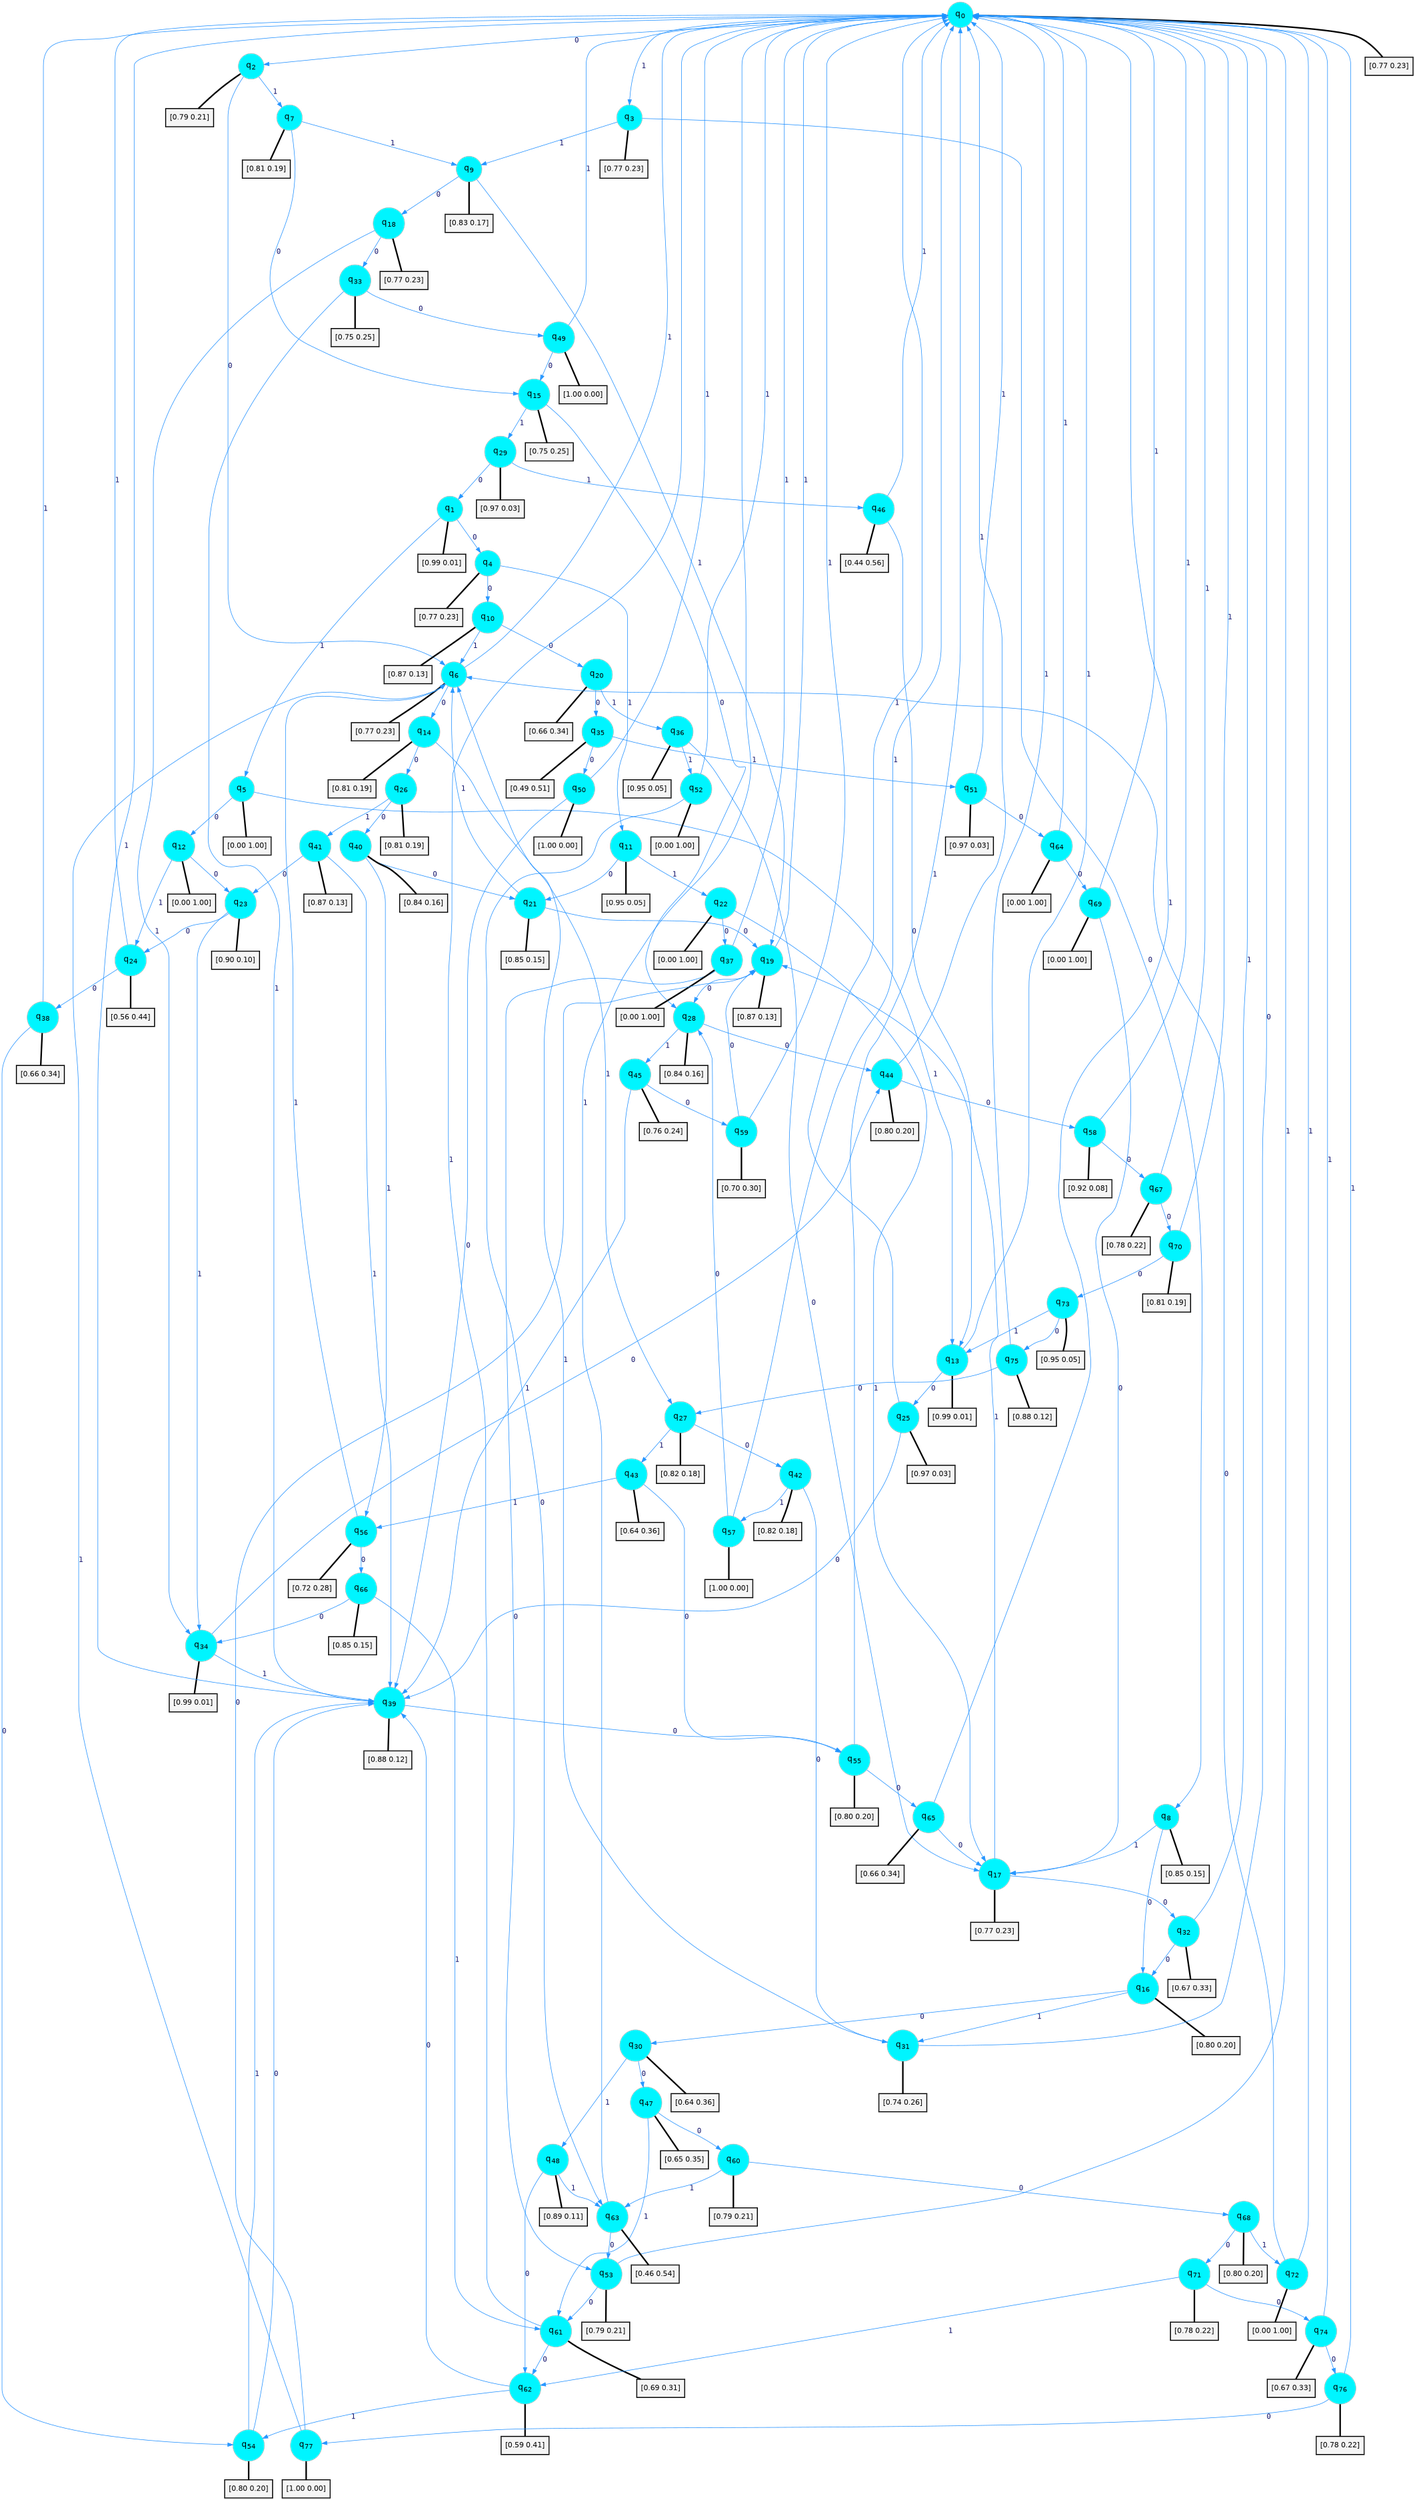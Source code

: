 digraph G {
graph [
bgcolor=transparent, dpi=300, rankdir=TD, size="40,25"];
node [
color=gray, fillcolor=turquoise1, fontcolor=black, fontname=Helvetica, fontsize=16, fontweight=bold, shape=circle, style=filled];
edge [
arrowsize=1, color=dodgerblue1, fontcolor=midnightblue, fontname=courier, fontweight=bold, penwidth=1, style=solid, weight=20];
0[label=<q<SUB>0</SUB>>];
1[label=<q<SUB>1</SUB>>];
2[label=<q<SUB>2</SUB>>];
3[label=<q<SUB>3</SUB>>];
4[label=<q<SUB>4</SUB>>];
5[label=<q<SUB>5</SUB>>];
6[label=<q<SUB>6</SUB>>];
7[label=<q<SUB>7</SUB>>];
8[label=<q<SUB>8</SUB>>];
9[label=<q<SUB>9</SUB>>];
10[label=<q<SUB>10</SUB>>];
11[label=<q<SUB>11</SUB>>];
12[label=<q<SUB>12</SUB>>];
13[label=<q<SUB>13</SUB>>];
14[label=<q<SUB>14</SUB>>];
15[label=<q<SUB>15</SUB>>];
16[label=<q<SUB>16</SUB>>];
17[label=<q<SUB>17</SUB>>];
18[label=<q<SUB>18</SUB>>];
19[label=<q<SUB>19</SUB>>];
20[label=<q<SUB>20</SUB>>];
21[label=<q<SUB>21</SUB>>];
22[label=<q<SUB>22</SUB>>];
23[label=<q<SUB>23</SUB>>];
24[label=<q<SUB>24</SUB>>];
25[label=<q<SUB>25</SUB>>];
26[label=<q<SUB>26</SUB>>];
27[label=<q<SUB>27</SUB>>];
28[label=<q<SUB>28</SUB>>];
29[label=<q<SUB>29</SUB>>];
30[label=<q<SUB>30</SUB>>];
31[label=<q<SUB>31</SUB>>];
32[label=<q<SUB>32</SUB>>];
33[label=<q<SUB>33</SUB>>];
34[label=<q<SUB>34</SUB>>];
35[label=<q<SUB>35</SUB>>];
36[label=<q<SUB>36</SUB>>];
37[label=<q<SUB>37</SUB>>];
38[label=<q<SUB>38</SUB>>];
39[label=<q<SUB>39</SUB>>];
40[label=<q<SUB>40</SUB>>];
41[label=<q<SUB>41</SUB>>];
42[label=<q<SUB>42</SUB>>];
43[label=<q<SUB>43</SUB>>];
44[label=<q<SUB>44</SUB>>];
45[label=<q<SUB>45</SUB>>];
46[label=<q<SUB>46</SUB>>];
47[label=<q<SUB>47</SUB>>];
48[label=<q<SUB>48</SUB>>];
49[label=<q<SUB>49</SUB>>];
50[label=<q<SUB>50</SUB>>];
51[label=<q<SUB>51</SUB>>];
52[label=<q<SUB>52</SUB>>];
53[label=<q<SUB>53</SUB>>];
54[label=<q<SUB>54</SUB>>];
55[label=<q<SUB>55</SUB>>];
56[label=<q<SUB>56</SUB>>];
57[label=<q<SUB>57</SUB>>];
58[label=<q<SUB>58</SUB>>];
59[label=<q<SUB>59</SUB>>];
60[label=<q<SUB>60</SUB>>];
61[label=<q<SUB>61</SUB>>];
62[label=<q<SUB>62</SUB>>];
63[label=<q<SUB>63</SUB>>];
64[label=<q<SUB>64</SUB>>];
65[label=<q<SUB>65</SUB>>];
66[label=<q<SUB>66</SUB>>];
67[label=<q<SUB>67</SUB>>];
68[label=<q<SUB>68</SUB>>];
69[label=<q<SUB>69</SUB>>];
70[label=<q<SUB>70</SUB>>];
71[label=<q<SUB>71</SUB>>];
72[label=<q<SUB>72</SUB>>];
73[label=<q<SUB>73</SUB>>];
74[label=<q<SUB>74</SUB>>];
75[label=<q<SUB>75</SUB>>];
76[label=<q<SUB>76</SUB>>];
77[label=<q<SUB>77</SUB>>];
78[label="[0.77 0.23]", shape=box,fontcolor=black, fontname=Helvetica, fontsize=14, penwidth=2, fillcolor=whitesmoke,color=black];
79[label="[0.99 0.01]", shape=box,fontcolor=black, fontname=Helvetica, fontsize=14, penwidth=2, fillcolor=whitesmoke,color=black];
80[label="[0.79 0.21]", shape=box,fontcolor=black, fontname=Helvetica, fontsize=14, penwidth=2, fillcolor=whitesmoke,color=black];
81[label="[0.77 0.23]", shape=box,fontcolor=black, fontname=Helvetica, fontsize=14, penwidth=2, fillcolor=whitesmoke,color=black];
82[label="[0.77 0.23]", shape=box,fontcolor=black, fontname=Helvetica, fontsize=14, penwidth=2, fillcolor=whitesmoke,color=black];
83[label="[0.00 1.00]", shape=box,fontcolor=black, fontname=Helvetica, fontsize=14, penwidth=2, fillcolor=whitesmoke,color=black];
84[label="[0.77 0.23]", shape=box,fontcolor=black, fontname=Helvetica, fontsize=14, penwidth=2, fillcolor=whitesmoke,color=black];
85[label="[0.81 0.19]", shape=box,fontcolor=black, fontname=Helvetica, fontsize=14, penwidth=2, fillcolor=whitesmoke,color=black];
86[label="[0.85 0.15]", shape=box,fontcolor=black, fontname=Helvetica, fontsize=14, penwidth=2, fillcolor=whitesmoke,color=black];
87[label="[0.83 0.17]", shape=box,fontcolor=black, fontname=Helvetica, fontsize=14, penwidth=2, fillcolor=whitesmoke,color=black];
88[label="[0.87 0.13]", shape=box,fontcolor=black, fontname=Helvetica, fontsize=14, penwidth=2, fillcolor=whitesmoke,color=black];
89[label="[0.95 0.05]", shape=box,fontcolor=black, fontname=Helvetica, fontsize=14, penwidth=2, fillcolor=whitesmoke,color=black];
90[label="[0.00 1.00]", shape=box,fontcolor=black, fontname=Helvetica, fontsize=14, penwidth=2, fillcolor=whitesmoke,color=black];
91[label="[0.99 0.01]", shape=box,fontcolor=black, fontname=Helvetica, fontsize=14, penwidth=2, fillcolor=whitesmoke,color=black];
92[label="[0.81 0.19]", shape=box,fontcolor=black, fontname=Helvetica, fontsize=14, penwidth=2, fillcolor=whitesmoke,color=black];
93[label="[0.75 0.25]", shape=box,fontcolor=black, fontname=Helvetica, fontsize=14, penwidth=2, fillcolor=whitesmoke,color=black];
94[label="[0.80 0.20]", shape=box,fontcolor=black, fontname=Helvetica, fontsize=14, penwidth=2, fillcolor=whitesmoke,color=black];
95[label="[0.77 0.23]", shape=box,fontcolor=black, fontname=Helvetica, fontsize=14, penwidth=2, fillcolor=whitesmoke,color=black];
96[label="[0.77 0.23]", shape=box,fontcolor=black, fontname=Helvetica, fontsize=14, penwidth=2, fillcolor=whitesmoke,color=black];
97[label="[0.87 0.13]", shape=box,fontcolor=black, fontname=Helvetica, fontsize=14, penwidth=2, fillcolor=whitesmoke,color=black];
98[label="[0.66 0.34]", shape=box,fontcolor=black, fontname=Helvetica, fontsize=14, penwidth=2, fillcolor=whitesmoke,color=black];
99[label="[0.85 0.15]", shape=box,fontcolor=black, fontname=Helvetica, fontsize=14, penwidth=2, fillcolor=whitesmoke,color=black];
100[label="[0.00 1.00]", shape=box,fontcolor=black, fontname=Helvetica, fontsize=14, penwidth=2, fillcolor=whitesmoke,color=black];
101[label="[0.90 0.10]", shape=box,fontcolor=black, fontname=Helvetica, fontsize=14, penwidth=2, fillcolor=whitesmoke,color=black];
102[label="[0.56 0.44]", shape=box,fontcolor=black, fontname=Helvetica, fontsize=14, penwidth=2, fillcolor=whitesmoke,color=black];
103[label="[0.97 0.03]", shape=box,fontcolor=black, fontname=Helvetica, fontsize=14, penwidth=2, fillcolor=whitesmoke,color=black];
104[label="[0.81 0.19]", shape=box,fontcolor=black, fontname=Helvetica, fontsize=14, penwidth=2, fillcolor=whitesmoke,color=black];
105[label="[0.82 0.18]", shape=box,fontcolor=black, fontname=Helvetica, fontsize=14, penwidth=2, fillcolor=whitesmoke,color=black];
106[label="[0.84 0.16]", shape=box,fontcolor=black, fontname=Helvetica, fontsize=14, penwidth=2, fillcolor=whitesmoke,color=black];
107[label="[0.97 0.03]", shape=box,fontcolor=black, fontname=Helvetica, fontsize=14, penwidth=2, fillcolor=whitesmoke,color=black];
108[label="[0.64 0.36]", shape=box,fontcolor=black, fontname=Helvetica, fontsize=14, penwidth=2, fillcolor=whitesmoke,color=black];
109[label="[0.74 0.26]", shape=box,fontcolor=black, fontname=Helvetica, fontsize=14, penwidth=2, fillcolor=whitesmoke,color=black];
110[label="[0.67 0.33]", shape=box,fontcolor=black, fontname=Helvetica, fontsize=14, penwidth=2, fillcolor=whitesmoke,color=black];
111[label="[0.75 0.25]", shape=box,fontcolor=black, fontname=Helvetica, fontsize=14, penwidth=2, fillcolor=whitesmoke,color=black];
112[label="[0.99 0.01]", shape=box,fontcolor=black, fontname=Helvetica, fontsize=14, penwidth=2, fillcolor=whitesmoke,color=black];
113[label="[0.49 0.51]", shape=box,fontcolor=black, fontname=Helvetica, fontsize=14, penwidth=2, fillcolor=whitesmoke,color=black];
114[label="[0.95 0.05]", shape=box,fontcolor=black, fontname=Helvetica, fontsize=14, penwidth=2, fillcolor=whitesmoke,color=black];
115[label="[0.00 1.00]", shape=box,fontcolor=black, fontname=Helvetica, fontsize=14, penwidth=2, fillcolor=whitesmoke,color=black];
116[label="[0.66 0.34]", shape=box,fontcolor=black, fontname=Helvetica, fontsize=14, penwidth=2, fillcolor=whitesmoke,color=black];
117[label="[0.88 0.12]", shape=box,fontcolor=black, fontname=Helvetica, fontsize=14, penwidth=2, fillcolor=whitesmoke,color=black];
118[label="[0.84 0.16]", shape=box,fontcolor=black, fontname=Helvetica, fontsize=14, penwidth=2, fillcolor=whitesmoke,color=black];
119[label="[0.87 0.13]", shape=box,fontcolor=black, fontname=Helvetica, fontsize=14, penwidth=2, fillcolor=whitesmoke,color=black];
120[label="[0.82 0.18]", shape=box,fontcolor=black, fontname=Helvetica, fontsize=14, penwidth=2, fillcolor=whitesmoke,color=black];
121[label="[0.64 0.36]", shape=box,fontcolor=black, fontname=Helvetica, fontsize=14, penwidth=2, fillcolor=whitesmoke,color=black];
122[label="[0.80 0.20]", shape=box,fontcolor=black, fontname=Helvetica, fontsize=14, penwidth=2, fillcolor=whitesmoke,color=black];
123[label="[0.76 0.24]", shape=box,fontcolor=black, fontname=Helvetica, fontsize=14, penwidth=2, fillcolor=whitesmoke,color=black];
124[label="[0.44 0.56]", shape=box,fontcolor=black, fontname=Helvetica, fontsize=14, penwidth=2, fillcolor=whitesmoke,color=black];
125[label="[0.65 0.35]", shape=box,fontcolor=black, fontname=Helvetica, fontsize=14, penwidth=2, fillcolor=whitesmoke,color=black];
126[label="[0.89 0.11]", shape=box,fontcolor=black, fontname=Helvetica, fontsize=14, penwidth=2, fillcolor=whitesmoke,color=black];
127[label="[1.00 0.00]", shape=box,fontcolor=black, fontname=Helvetica, fontsize=14, penwidth=2, fillcolor=whitesmoke,color=black];
128[label="[1.00 0.00]", shape=box,fontcolor=black, fontname=Helvetica, fontsize=14, penwidth=2, fillcolor=whitesmoke,color=black];
129[label="[0.97 0.03]", shape=box,fontcolor=black, fontname=Helvetica, fontsize=14, penwidth=2, fillcolor=whitesmoke,color=black];
130[label="[0.00 1.00]", shape=box,fontcolor=black, fontname=Helvetica, fontsize=14, penwidth=2, fillcolor=whitesmoke,color=black];
131[label="[0.79 0.21]", shape=box,fontcolor=black, fontname=Helvetica, fontsize=14, penwidth=2, fillcolor=whitesmoke,color=black];
132[label="[0.80 0.20]", shape=box,fontcolor=black, fontname=Helvetica, fontsize=14, penwidth=2, fillcolor=whitesmoke,color=black];
133[label="[0.80 0.20]", shape=box,fontcolor=black, fontname=Helvetica, fontsize=14, penwidth=2, fillcolor=whitesmoke,color=black];
134[label="[0.72 0.28]", shape=box,fontcolor=black, fontname=Helvetica, fontsize=14, penwidth=2, fillcolor=whitesmoke,color=black];
135[label="[1.00 0.00]", shape=box,fontcolor=black, fontname=Helvetica, fontsize=14, penwidth=2, fillcolor=whitesmoke,color=black];
136[label="[0.92 0.08]", shape=box,fontcolor=black, fontname=Helvetica, fontsize=14, penwidth=2, fillcolor=whitesmoke,color=black];
137[label="[0.70 0.30]", shape=box,fontcolor=black, fontname=Helvetica, fontsize=14, penwidth=2, fillcolor=whitesmoke,color=black];
138[label="[0.79 0.21]", shape=box,fontcolor=black, fontname=Helvetica, fontsize=14, penwidth=2, fillcolor=whitesmoke,color=black];
139[label="[0.69 0.31]", shape=box,fontcolor=black, fontname=Helvetica, fontsize=14, penwidth=2, fillcolor=whitesmoke,color=black];
140[label="[0.59 0.41]", shape=box,fontcolor=black, fontname=Helvetica, fontsize=14, penwidth=2, fillcolor=whitesmoke,color=black];
141[label="[0.46 0.54]", shape=box,fontcolor=black, fontname=Helvetica, fontsize=14, penwidth=2, fillcolor=whitesmoke,color=black];
142[label="[0.00 1.00]", shape=box,fontcolor=black, fontname=Helvetica, fontsize=14, penwidth=2, fillcolor=whitesmoke,color=black];
143[label="[0.66 0.34]", shape=box,fontcolor=black, fontname=Helvetica, fontsize=14, penwidth=2, fillcolor=whitesmoke,color=black];
144[label="[0.85 0.15]", shape=box,fontcolor=black, fontname=Helvetica, fontsize=14, penwidth=2, fillcolor=whitesmoke,color=black];
145[label="[0.78 0.22]", shape=box,fontcolor=black, fontname=Helvetica, fontsize=14, penwidth=2, fillcolor=whitesmoke,color=black];
146[label="[0.80 0.20]", shape=box,fontcolor=black, fontname=Helvetica, fontsize=14, penwidth=2, fillcolor=whitesmoke,color=black];
147[label="[0.00 1.00]", shape=box,fontcolor=black, fontname=Helvetica, fontsize=14, penwidth=2, fillcolor=whitesmoke,color=black];
148[label="[0.81 0.19]", shape=box,fontcolor=black, fontname=Helvetica, fontsize=14, penwidth=2, fillcolor=whitesmoke,color=black];
149[label="[0.78 0.22]", shape=box,fontcolor=black, fontname=Helvetica, fontsize=14, penwidth=2, fillcolor=whitesmoke,color=black];
150[label="[0.00 1.00]", shape=box,fontcolor=black, fontname=Helvetica, fontsize=14, penwidth=2, fillcolor=whitesmoke,color=black];
151[label="[0.95 0.05]", shape=box,fontcolor=black, fontname=Helvetica, fontsize=14, penwidth=2, fillcolor=whitesmoke,color=black];
152[label="[0.67 0.33]", shape=box,fontcolor=black, fontname=Helvetica, fontsize=14, penwidth=2, fillcolor=whitesmoke,color=black];
153[label="[0.88 0.12]", shape=box,fontcolor=black, fontname=Helvetica, fontsize=14, penwidth=2, fillcolor=whitesmoke,color=black];
154[label="[0.78 0.22]", shape=box,fontcolor=black, fontname=Helvetica, fontsize=14, penwidth=2, fillcolor=whitesmoke,color=black];
155[label="[1.00 0.00]", shape=box,fontcolor=black, fontname=Helvetica, fontsize=14, penwidth=2, fillcolor=whitesmoke,color=black];
0->2 [label=0];
0->3 [label=1];
0->78 [arrowhead=none, penwidth=3,color=black];
1->4 [label=0];
1->5 [label=1];
1->79 [arrowhead=none, penwidth=3,color=black];
2->6 [label=0];
2->7 [label=1];
2->80 [arrowhead=none, penwidth=3,color=black];
3->8 [label=0];
3->9 [label=1];
3->81 [arrowhead=none, penwidth=3,color=black];
4->10 [label=0];
4->11 [label=1];
4->82 [arrowhead=none, penwidth=3,color=black];
5->12 [label=0];
5->13 [label=1];
5->83 [arrowhead=none, penwidth=3,color=black];
6->14 [label=0];
6->0 [label=1];
6->84 [arrowhead=none, penwidth=3,color=black];
7->15 [label=0];
7->9 [label=1];
7->85 [arrowhead=none, penwidth=3,color=black];
8->16 [label=0];
8->17 [label=1];
8->86 [arrowhead=none, penwidth=3,color=black];
9->18 [label=0];
9->19 [label=1];
9->87 [arrowhead=none, penwidth=3,color=black];
10->20 [label=0];
10->6 [label=1];
10->88 [arrowhead=none, penwidth=3,color=black];
11->21 [label=0];
11->22 [label=1];
11->89 [arrowhead=none, penwidth=3,color=black];
12->23 [label=0];
12->24 [label=1];
12->90 [arrowhead=none, penwidth=3,color=black];
13->25 [label=0];
13->0 [label=1];
13->91 [arrowhead=none, penwidth=3,color=black];
14->26 [label=0];
14->27 [label=1];
14->92 [arrowhead=none, penwidth=3,color=black];
15->28 [label=0];
15->29 [label=1];
15->93 [arrowhead=none, penwidth=3,color=black];
16->30 [label=0];
16->31 [label=1];
16->94 [arrowhead=none, penwidth=3,color=black];
17->32 [label=0];
17->19 [label=1];
17->95 [arrowhead=none, penwidth=3,color=black];
18->33 [label=0];
18->34 [label=1];
18->96 [arrowhead=none, penwidth=3,color=black];
19->28 [label=0];
19->0 [label=1];
19->97 [arrowhead=none, penwidth=3,color=black];
20->35 [label=0];
20->36 [label=1];
20->98 [arrowhead=none, penwidth=3,color=black];
21->19 [label=0];
21->6 [label=1];
21->99 [arrowhead=none, penwidth=3,color=black];
22->37 [label=0];
22->17 [label=1];
22->100 [arrowhead=none, penwidth=3,color=black];
23->24 [label=0];
23->34 [label=1];
23->101 [arrowhead=none, penwidth=3,color=black];
24->38 [label=0];
24->0 [label=1];
24->102 [arrowhead=none, penwidth=3,color=black];
25->39 [label=0];
25->0 [label=1];
25->103 [arrowhead=none, penwidth=3,color=black];
26->40 [label=0];
26->41 [label=1];
26->104 [arrowhead=none, penwidth=3,color=black];
27->42 [label=0];
27->43 [label=1];
27->105 [arrowhead=none, penwidth=3,color=black];
28->44 [label=0];
28->45 [label=1];
28->106 [arrowhead=none, penwidth=3,color=black];
29->1 [label=0];
29->46 [label=1];
29->107 [arrowhead=none, penwidth=3,color=black];
30->47 [label=0];
30->48 [label=1];
30->108 [arrowhead=none, penwidth=3,color=black];
31->0 [label=0];
31->6 [label=1];
31->109 [arrowhead=none, penwidth=3,color=black];
32->16 [label=0];
32->0 [label=1];
32->110 [arrowhead=none, penwidth=3,color=black];
33->49 [label=0];
33->39 [label=1];
33->111 [arrowhead=none, penwidth=3,color=black];
34->44 [label=0];
34->39 [label=1];
34->112 [arrowhead=none, penwidth=3,color=black];
35->50 [label=0];
35->51 [label=1];
35->113 [arrowhead=none, penwidth=3,color=black];
36->17 [label=0];
36->52 [label=1];
36->114 [arrowhead=none, penwidth=3,color=black];
37->53 [label=0];
37->0 [label=1];
37->115 [arrowhead=none, penwidth=3,color=black];
38->54 [label=0];
38->0 [label=1];
38->116 [arrowhead=none, penwidth=3,color=black];
39->55 [label=0];
39->0 [label=1];
39->117 [arrowhead=none, penwidth=3,color=black];
40->21 [label=0];
40->56 [label=1];
40->118 [arrowhead=none, penwidth=3,color=black];
41->23 [label=0];
41->39 [label=1];
41->119 [arrowhead=none, penwidth=3,color=black];
42->31 [label=0];
42->57 [label=1];
42->120 [arrowhead=none, penwidth=3,color=black];
43->55 [label=0];
43->56 [label=1];
43->121 [arrowhead=none, penwidth=3,color=black];
44->58 [label=0];
44->0 [label=1];
44->122 [arrowhead=none, penwidth=3,color=black];
45->59 [label=0];
45->39 [label=1];
45->123 [arrowhead=none, penwidth=3,color=black];
46->13 [label=0];
46->0 [label=1];
46->124 [arrowhead=none, penwidth=3,color=black];
47->60 [label=0];
47->61 [label=1];
47->125 [arrowhead=none, penwidth=3,color=black];
48->62 [label=0];
48->63 [label=1];
48->126 [arrowhead=none, penwidth=3,color=black];
49->15 [label=0];
49->0 [label=1];
49->127 [arrowhead=none, penwidth=3,color=black];
50->39 [label=0];
50->0 [label=1];
50->128 [arrowhead=none, penwidth=3,color=black];
51->64 [label=0];
51->0 [label=1];
51->129 [arrowhead=none, penwidth=3,color=black];
52->63 [label=0];
52->0 [label=1];
52->130 [arrowhead=none, penwidth=3,color=black];
53->61 [label=0];
53->0 [label=1];
53->131 [arrowhead=none, penwidth=3,color=black];
54->39 [label=0];
54->39 [label=1];
54->132 [arrowhead=none, penwidth=3,color=black];
55->65 [label=0];
55->0 [label=1];
55->133 [arrowhead=none, penwidth=3,color=black];
56->66 [label=0];
56->6 [label=1];
56->134 [arrowhead=none, penwidth=3,color=black];
57->28 [label=0];
57->0 [label=1];
57->135 [arrowhead=none, penwidth=3,color=black];
58->67 [label=0];
58->0 [label=1];
58->136 [arrowhead=none, penwidth=3,color=black];
59->19 [label=0];
59->0 [label=1];
59->137 [arrowhead=none, penwidth=3,color=black];
60->68 [label=0];
60->63 [label=1];
60->138 [arrowhead=none, penwidth=3,color=black];
61->62 [label=0];
61->0 [label=1];
61->139 [arrowhead=none, penwidth=3,color=black];
62->39 [label=0];
62->54 [label=1];
62->140 [arrowhead=none, penwidth=3,color=black];
63->53 [label=0];
63->0 [label=1];
63->141 [arrowhead=none, penwidth=3,color=black];
64->69 [label=0];
64->0 [label=1];
64->142 [arrowhead=none, penwidth=3,color=black];
65->17 [label=0];
65->0 [label=1];
65->143 [arrowhead=none, penwidth=3,color=black];
66->34 [label=0];
66->61 [label=1];
66->144 [arrowhead=none, penwidth=3,color=black];
67->70 [label=0];
67->0 [label=1];
67->145 [arrowhead=none, penwidth=3,color=black];
68->71 [label=0];
68->72 [label=1];
68->146 [arrowhead=none, penwidth=3,color=black];
69->17 [label=0];
69->0 [label=1];
69->147 [arrowhead=none, penwidth=3,color=black];
70->73 [label=0];
70->0 [label=1];
70->148 [arrowhead=none, penwidth=3,color=black];
71->74 [label=0];
71->62 [label=1];
71->149 [arrowhead=none, penwidth=3,color=black];
72->6 [label=0];
72->0 [label=1];
72->150 [arrowhead=none, penwidth=3,color=black];
73->75 [label=0];
73->13 [label=1];
73->151 [arrowhead=none, penwidth=3,color=black];
74->76 [label=0];
74->0 [label=1];
74->152 [arrowhead=none, penwidth=3,color=black];
75->27 [label=0];
75->0 [label=1];
75->153 [arrowhead=none, penwidth=3,color=black];
76->77 [label=0];
76->0 [label=1];
76->154 [arrowhead=none, penwidth=3,color=black];
77->19 [label=0];
77->6 [label=1];
77->155 [arrowhead=none, penwidth=3,color=black];
}
